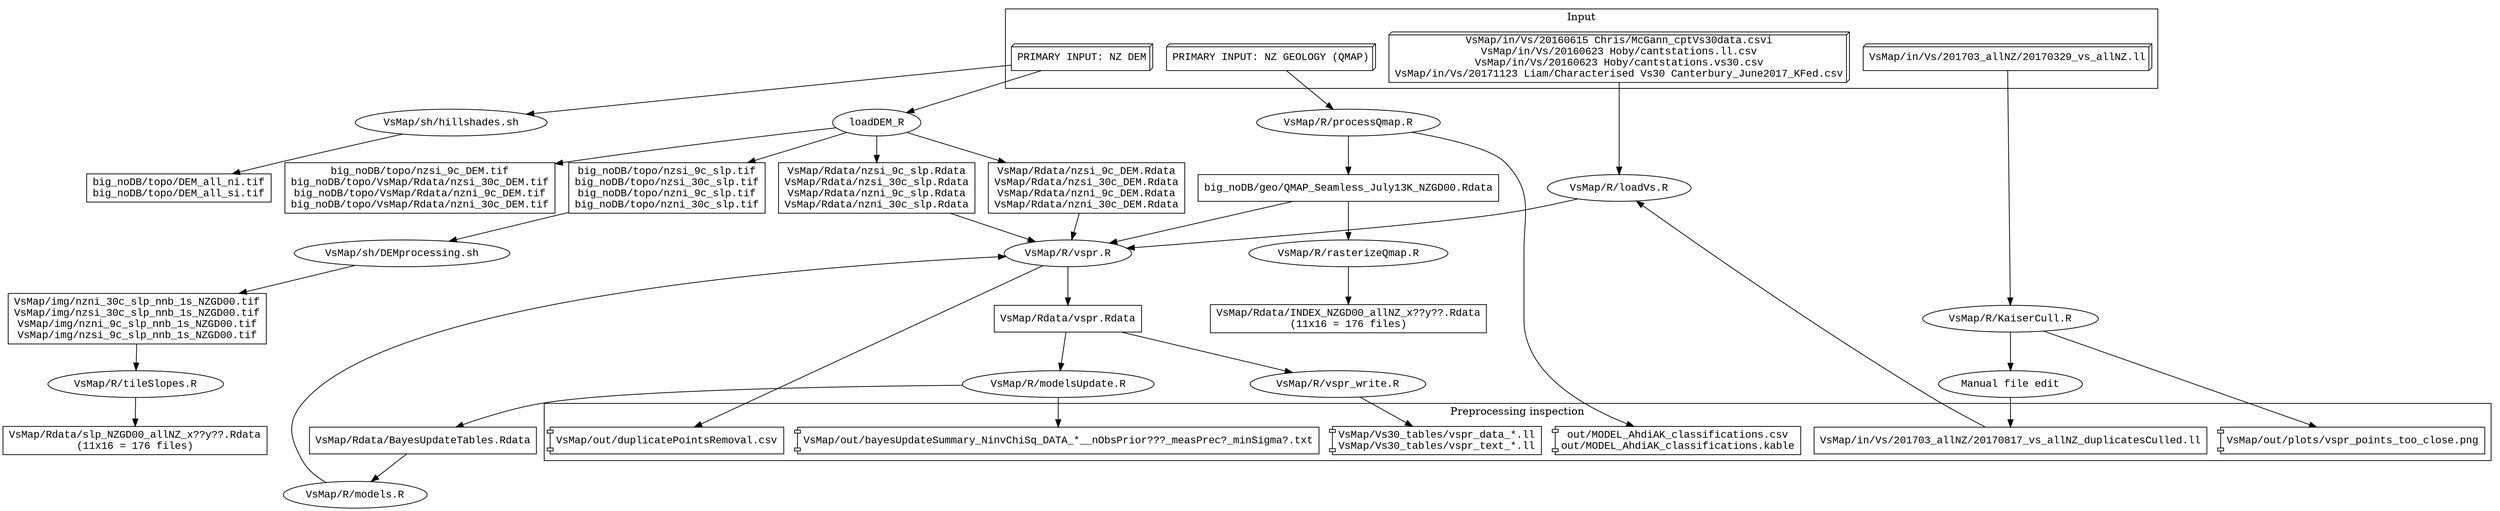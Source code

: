 // Kevin Foster

digraph codeFlowChart {
  node [fontname=CourierNew, shape=ellipse];
  edge [splines=polyline];


  # R scripts....


  # raster-related R scripts
#  subgraph rasterScripts {
#    label = "rasterScripts" ;
#    Iwahashi_Pike_R                                               [ label = "VsMap/R/Iwahashi_Pike.R"                                           ];
#    krige_R                                                       [ label = "VsMap/R/krige.R"                                                   ];
#    loadDEM_R                                                     [ label = "VsMap/R/loadDEM.R"                                                 ];
#    makeRaster_AhdiAK_noQ3_hyb09c_sigma_R                         [ label = "VsMap/R/makeRaster_AhdiAK_noQ3_hyb09c_sigma.R"                     ];
#    makeRaster_AhdiAK_noQ3_sigma_R                                [ label = "VsMap/R/makeRaster_AhdiAK_noQ3_sigma.R"                            ];
#    makeRaster_AhdiAK_sigma_R                                     [ label = "VsMap/R/makeRaster_AhdiAK_sigma.R"                                 ];
#    makeRaster_AhdiGeoCats_R                                      [ label = "VsMap/R/makeRaster_AhdiGeoCats.R"                                  ];
#    makeRaster_AhdiYongWeighted1_KRG_slopeWeighting1_R            [ label = "VsMap/R/makeRaster_AhdiYongWeighted1_KRG_slopeWeighting1.R"        ];
#    makeRaster_AhdiYongWeighted1_MVN_slopeWeighting1_R            [ label = "VsMap/R/makeRaster_AhdiYongWeighted1_MVN_slopeWeighting1.R"        ];
#    makeRaster_AhdiYongWeighted1_R                                [ label = "VsMap/R/makeRaster_AhdiYongWeighted1.R"                            ];
#    makeRaster_AhdiYongWeighted1_sigma_R                          [ label = "VsMap/R/makeRaster_AhdiYongWeighted1_sigma.R"                      ];
#    makeRaster_ice_water_DEM_hillshade_etc_R                      [ label = "VsMap/R/makeRaster_ice_water_DEM_hillshade_etc.R"                  ];
#    makeRaster_YongCA_noQ3_R                                      [ label = "VsMap/R/makeRaster_YongCA_noQ3.R"                                  ];
#    makeRaster_YongCA_noQ3_sigma_R                                [ label = "VsMap/R/makeRaster_YongCA_noQ3_sigma.R"                            ];
#    makeRaster_YongCA_sigma_R                                     [ label = "VsMap/R/makeRaster_YongCA_sigma.R"                                 ];
#    maps2_R                                                       [ label = "VsMap/R/maps2.R"                                                   ];
#    mvn_all_R                                                     [ label = "VsMap/R/mvn_all.R"                                                 ];
#    mvn_params_R                                                  [ label = "VsMap/R/mvn_params.R"                                              ];
    rasterizeQmap_R                                               [ label = "VsMap/R/rasterizeQmap.R"                                           ];
    tileSlopes_R                                                  [ label = "VsMap/R/tileSlopes.R"                                              ];
#    tileTiffs_R                                                   [ label = "VsMap/R/tileTiffs.R"                                               ];
#  }


  # misc R scripts
  KaiserCull_R                                                  [ label = "VsMap/R/KaiserCull.R"                                              ];
  loadVs_R                                                      [ label = "VsMap/R/loadVs.R"                                                  ];
  modelsUpdate_R                                                [ label = "VsMap/R/modelsUpdate.R"                                            ];
  processQmap_R                                                 [ label = "VsMap/R/processQmap.R"                                             ];
  vspr_R                                                        [ label = "VsMap/R/vspr.R"                                                    ];
  vspr_write_R                                                  [ label = "VsMap/R/vspr_write.R"                                              ];
#  classifyThings_R                                              [ label = "VsMap/R/classifyThings.R"                                          ];
  models_R                                                      [ label = "VsMap/R/models.R"                                                  ];


  # Shell scripts
DEMprocessing_sh                                              [ label = "VsMap/sh/DEMprocessing.sh"                                          ];
hillshades_sh                                                 [ label = "VsMap/sh/hillshades.sh"                                             ];


  file_geo_QMAP_Rdata                                           [ shape = "box" , label = "big_noDB/geo/QMAP_Seamless_July13K_NZGD00.Rdata" ] ;
  file_vspr_Rdata                                               [ shape = "box" , label = "VsMap/Rdata/vspr.Rdata" ] ;
  file_bayesUpdatingTables                                      [ shape = "box" , label = "VsMap/Rdata/BayesUpdateTables.Rdata" ] ;
# file_geo_Rdata                                                [ shape = "box" , label = "VsMap/Rdata/geo_*.Rdata" ] ;
# file_variogram_Rdata                                          [ shape = "box" , label = "VsMap/Rdata/variogram_*.Rdata" ] ;
# file_krige_Rdata                                              [ shape = "box" , label = "VsMap/Rdata/KRIGE_NZGD00_allNZ_x??y??.Rdata" ] ;


  # orphans - use this as a placeholder for any output data generated that are no longer needed
  # (for example, the XYZ and NC files generated by some raster shell scripts.
#  orphaned_outputs       [ shape = "invtriangle" ] ;


  MANUAL_EDIT          [ label = "Manual file edit" ] ;


  # Subgroups

  # A few subgroups seem obvious - output maps ; output plots ; output other (tables, CSV, text files etc)

  # output maps
# subgraph outMaps {
# }

#  subgraph model_scripts {
#    MODEL_AhdiAK_R
#    MODEL_AhdiAK_noQ3_hyb09c_R
#    MODEL_YongCA_R
#    subgraph model_scripts_bayes {
#      MODEL_YongCA_noQ3_R
#      MODEL_AhdiAK_noQ3_R
#    }
#  }

  subgraph cluster_inFiles {
    # input files
    label = "Input" ;
    in_topo_orig_NZMG          [ shape = "box3d" , label = "PRIMARY INPUT: NZ DEM"            ] ;
    in_geo_orig_QMAP           [ shape = "box3d" , label = "PRIMARY INPUT: NZ GEOLOGY (QMAP)" ] ;
    in_McGannHobyWotherspoon   [ shape = "box3d" , label = "VsMap/in/Vs/20160615 Chris/McGann_cptVs30data.csvi\nVsMap/in/Vs/20160623 Hoby/cantstations.ll.csv\nVsMap/in/Vs/20160623 Hoby/cantstations.vs30.csv\nVsMap/in/Vs/20171123 Liam/Characterised Vs30 Canterbury_June2017_KFed.csv" ] ;
    in_Kaiser                  [ shape = "box3d" , label = "VsMap/in/Vs/201703_allNZ/20170329_vs_allNZ.ll" ] ;
  }



  # output files
    # more than just intermediate/temporary files - these are either used for publications
    # or for reviewing code behaviour
  subgraph cluster_outFile {
    label = "Preprocessing inspection" ;
    out_AhdiAKclassifications   [ shape = "component", label = "out/MODEL_AhdiAK_classifications.csv\nout/MODEL_AhdiAK_classifications.kable"                   ] ;
    out_bayesUpdatingTables     [ shape = "component", label = "VsMap/out/bayesUpdateSummary_NinvChiSq_DATA_*__nObsPrior???_measPrec?_minSigma?.txt"            ] ;
    out_duplicatePointsRemoval  [ shape = "component", label = "VsMap/out/duplicatePointsRemoval.csv" ] ;
    out_Vs30tables              [ shape = "component", label = "VsMap/Vs30_tables/vspr_data_*.ll\nVsMap/Vs30_tables/vspr_text_*.ll" ] ;
    out_tooClose                [ shape = "component", label = "VsMap/out/plots/vspr_points_too_close.png" ] ;
    file_Kaiser_culled          [ shape = "box" ,      label = "VsMap/in/Vs/201703_allNZ/20170817_vs_allNZ_duplicatesCulled.ll" ] ;
  }

  # output plots
#  subgraph outPlots {
#    out_manyPlots               [ shape = "component", label = "VsMap/out/plots/*.png\n(Many plots)" ] ;
#  }




  # TIFs
#  subgraph modelTIFs {
#    file_YongCA_noQ3_tif                                          [ shape = "box" , label = "big_noDB/models/YongCA_noQ3.tif" ] ;
#    file_Yong2012_Cali_Vs30_tif                                   [ shape = "box" , label = "big_noDB/models/Yong2012_Cali_Vs30.tif" ] ;
#    file_AhdiAK_sig_tif                                           [ shape = "box" , label = "big_noDB/models/sig_NZGD00_allNZ_AhdiAK.tif" ] ;
#    file_AhdiAK_noQ3_sig_tif                                      [ shape = "box" , label = "big_noDB/models/sig_NZGD00_allNZ_AhdiAK_noQ3.tif" ] ;
#    file_AhdiAK_noQ3_hyb09c_sig_tif                               [ shape = "box" , label = "big_noDB/models/sig_NZGD00_allNZ_AhdiAK_noQ3_hyb09c.tif" ] ;
#    file_AhdiYongWeighted1_tif                                    [ shape = "box" , label = "big_noDB/models/AhdiYongWeighted1.tif" ] ;
#    file_AhdiAK_noQ3_hyb09c_tif                                   [ shape = "box" , label = "big_noDB/models/hyb_NZGD00_allNZ_AhdiAK_noQ3_hyb09c.tif" ] ;
#    file_YongCA_sig_tif                                           [ shape = "box" , label = "big_noDB/models/YongCA_sigma.tif" ] ;
#    file_any_fullsize_tif                                         [ shape = "box" , label = "Any full-size (100m resolution) model TIF:\nbig_noDB/models/*.tif" ] ;
#    file_many_resampled_tifs                                      [ shape = "box" , label = "Resampled TIFs for plotting:\nRESAMP_*.tif" ] ;
#    file_KRG                                                      [ shape = "box" , label = "big_noDB/models/KRG_Vs30_NZGD00_allNZ_AhdiYongWeighted1_v5.tif" ] ;
#    file_KRG_sigma                                                [ shape = "box" , label = "big_noDB/models/KRG_stDv_NZGD00_allNZ_AhdiYongWeighted1_v5.tif" ] ;
#    file_MVNcrp0                                                  [ shape = "box" , label = "big_noDB/models/MVN_Vs30_NZGD00_allNZ_AhdiYongWeighted1_noisyT_minDist0.0km_v3_crp0.0.tif" ] ;
#    file_MVNcrp0_sigma                                            [ shape = "box" , label = "big_noDB/models/MVN_stDv_NZGD00_allNZ_AhdiYongWeighted1_noisyT_minDist0.0km_v3_crp0.0.tif" ] ;
#    file_MVNcrp15                                                 [ shape = "box" , label = "big_noDB/models/MVN_Vs30_NZGD00_allNZ_AhdiYongWeighted1_noisyT_minDist0.0km_v3_crp1.5.tif" ] ;
#    file_MVNcrp15_sigma                                           [ shape = "box" , label = "big_noDB/models/MVN_stDv_NZGD00_allNZ_AhdiYongWeighted1_noisyT_minDist0.0km_v3_crp1.5.tif" ] ;
#    file_KRG_slopeWeighted                                        [ shape = "box" , label = " ~/big_noDB/models/AhdiYongWeighted1_KRG_slopeWeighting1_Vs30_v5.tif" ] ;
#    file_KRG_slopeWeighted_sigma                                  [ shape = "box" , label = " ~/big_noDB/models/AhdiYongWeighted1_KRG_slopeWeighting1_sigma_v5.tif" ] ;
#    file_MVN_slopeWeighted                                        [ shape = "box" , label = " ~/big_noDB/models/AhdiYongWeighted1_MVN_slopeWeighting1_Vs30.tif" ] ;
#    file_MVN_slopeWeighted_sigma                                  [ shape = "box" , label = " ~/big_noDB/models/AhdiYongWeighted1_MVN_slopeWeighting1_sigma.tif" ] ;
#  }
  subgraph otherLargeTIFs {
    file_DEM_Rdata                                                [ shape = "box" , label = "VsMap/Rdata/nzsi_9c_DEM.Rdata\nVsMap/Rdata/nzsi_30c_DEM.Rdata\nVsMap/Rdata/nzni_9c_DEM.Rdata\nVsMap/Rdata/nzni_30c_DEM.Rdata" ] ;
    file_slp_Rdata                                                [ shape = "box" , label = "VsMap/Rdata/nzsi_9c_slp.Rdata\nVsMap/Rdata/nzsi_30c_slp.Rdata\nVsMap/Rdata/nzni_9c_slp.Rdata\nVsMap/Rdata/nzni_30c_slp.Rdata" ] ;
    file_DEM_Tiff                                                 [ shape = "box" , label = "big_noDB/topo/nzsi_9c_DEM.tif\nbig_noDB/topo/VsMap/Rdata/nzsi_30c_DEM.tif\nbig_noDB/topo/VsMap/Rdata/nzni_9c_DEM.tif\nbig_noDB/topo/VsMap/Rdata/nzni_30c_DEM.tif"         ] ;
    file_slp_Tiff                                                 [ shape = "box" , label = "big_noDB/topo/nzsi_9c_slp.tif\nbig_noDB/topo/nzsi_30c_slp.tif\nbig_noDB/topo/nzni_9c_slp.tif\nbig_noDB/topo/nzni_30c_slp.tif"         ] ;
    file_slp_Tiff_NZGD00                                          [ shape = "box" , label = "VsMap/img/nzni_30c_slp_nnb_1s_NZGD00.tif\nVsMap/img/nzsi_30c_slp_nnb_1s_NZGD00.tif\nVsMap/img/nzni_9c_slp_nnb_1s_NZGD00.tif\nVsMap/img/nzsi_9c_slp_nnb_1s_NZGD00.tif" ] ;
    file_DEM_fullRes                                              [ shape = "box" , label = "big_noDB/topo/DEM_all_ni.tif\nbig_noDB/topo/DEM_all_si.tif"  ] ;
#    file_terrainCats                                              [ shape = "box" , label = "big_noDB/topo/terrainCats/IwahashiPike_NZ_100m_16.tif" ] ;
#    file_water_ice                                                [ shape = "box" , label = "big_noDB/models/isOcean_NZGD00.tif\nbig_noDB/models/isWater_NZGD00.tif\nbig_noDB/models/isIce_NZGD00.tif\nbig_noDB/models/hillshadeA_NZGD00.tif" ] ;
#    file_DEM_fullRes_NZGD00                                       [ shape = "box" , label = "big_noDB/topo/DEM_all_ni_NZGD00.tif\nbig_noDB/topo/DEM_all_si_NZGD00.tif"  ] ;
#    file_DEM_fullRes_NZGD00_one                                   [ shape = "box" , label = "big_noDB/topo/DEM_all_NZGD00.tif"  ] ;
#    file_DEM_100m                                                 [ shape = "box" , label = "big_noDB/models/DEM_all_NZGD00_resampled.tif" ] ;
#    file_AhdiGeoCats_tif                                          [ shape = "box" , label = "big_noDB/models/AhdiGeoCats.tif" ] ;
#    file_geo_INDEX                                                [ shape = "box" , label = "big_noDB/models/INDEX_NZGD00_allNZ.tif" ] ;
#    file_w0                                                       [ shape = "box" , label = "big_noDB/models/slopeWeighting1_w0.tif" ] ;
  }

#  subgraph tiles {
#    label = "Tiled images (temporary)" ;
    file_slp_NZGD00_Rdata_tiles                                   [ shape = "box" , label = "VsMap/Rdata/slp_NZGD00_allNZ_x??y??.Rdata\n(11x16 = 176 files)" ] ;
#    file_krige_tifs                                               [ shape = "box" , label = "VsMap/tmp/krige_NZGD00_allNZ_x??y??_*.tif\nVsMap/tmp/resid_NZGD00_allNZ_x??y??_*.tif\nVsMap/tmp/stDev_NZGD00_allNZ_x??y??_*.tif" ] ;
    file_geo_INDEX_tiles                                          [ shape = "box" , label = "VsMap/Rdata/INDEX_NZGD00_allNZ_x??y??.Rdata\n(11x16 = 176 files)" ] ;
#    file_tmp_mvn_crp00_tif                                        [ shape = "box" , label = "VsMap/tmp/MVkrg_NZGD00_allNZ_x??y??_*crp0.0.tif\nVsMap/tmp/MVres_NZGD00_allNZ_x??y??_*crp0.0.tif\nVsMap/tmp/MVsdv_NZGD00_allNZ_x??y??_*crp0.0.tif" ] ;
#    file_tmp_mvn_crp15_tif                                        [ shape = "box" , label = "VsMap/tmp/MVkrg_NZGD00_allNZ_x??y??_*crp1.5.tif\nVsMap/tmp/MVres_NZGD00_allNZ_x??y??_*crp1.5.tif\nVsMap/tmp/MVsdv_NZGD00_allNZ_x??y??_*crp1.5.tif" ] ;
#  }



#  subgraph mappingScripts {
#    MAP_allCats_R                                                 [ label = "VsMap/R/MAP_allCats.R"                                             ];
#    MAP_allElev_R                                                 [ label = "VsMap/R/MAP_allElev.R"                                             ];
#    MAP_allRats_R                                                 [ label = "VsMap/R/MAP_allRats.R"                                             ];
#    MAP_allResids_R                                               [ label = "VsMap/R/MAP_allResids.R"                                           ];
#    MAP_allSigma_R                                                [ label = "VsMap/R/MAP_allSigma.R"                                            ];
#    MAP_allSlope_R                                                [ label = "VsMap/R/MAP_allSlope.R"                                            ];
#    MAP_allVs30_R                                                 [ label = "VsMap/R/MAP_allVs30.R"                                             ];
#    MAP_hillshadeOnly_R                                           [ label = "VsMap/R/MAP_hillshadeOnly.R"                                       ];
#    MAPresampler_R                                                [ label = "VsMap/R/MAPresampler.R"                                            ];
#  }
#
#  subgraph plottingScripts {
#    analysisKF_R                                                  [ label = "VsMap/R/analysisKF.R"                                              ];
#    fitVariogram_AhdiYongWeighted1_better_R                       [ label = "VsMap/R/fitVariogram_AhdiYongWeighted1_better.R"                   ];
#    plots1_R                                                      [ label = "VsMap/R/plots1.R"                                                  ];
#    slopePlotDetail_R                                             [ label = "VsMap/R/slopePlotDetail.R"                                         ];
#  }



  in_topo_orig_NZMG    -> loadDEM_R -> { file_DEM_Rdata
                                         file_DEM_Tiff
                                         file_slp_Rdata
                                         file_slp_Tiff   } ;

  file_slp_Tiff        -> DEMprocessing_sh  -> {
                                                 file_slp_Tiff_NZGD00
                                                                       } ;


  file_slp_Tiff_NZGD00 -> tileSlopes_R -> file_slp_NZGD00_Rdata_tiles ;


  in_topo_orig_NZMG    -> hillshades_sh -> { 
                                             file_DEM_fullRes
                                                              } ;


  in_geo_orig_QMAP     -> processQmap_R -> {file_geo_QMAP_Rdata
                                            out_AhdiAKclassifications  } ;


  file_geo_QMAP_Rdata  -> rasterizeQmap_R  -> file_geo_INDEX_tiles ;


  file_vspr_Rdata      -> modelsUpdate_R -> { out_bayesUpdatingTables
                                              file_bayesUpdatingTables } ;

  file_bayesUpdatingTables -> models_R ;
  
  {file_geo_QMAP_Rdata
   file_slp_Rdata
   file_DEM_Rdata
   loadVs_R
   models_R            } -> vspr_R   ->  {out_duplicatePointsRemoval
                                          file_vspr_Rdata            } ;


  file_vspr_Rdata -> vspr_write_R -> out_Vs30tables ;


  in_Kaiser -> KaiserCull_R -> MANUAL_EDIT -> file_Kaiser_culled ;
               KaiserCull_R -> out_tooClose ;


  {file_Kaiser_culled
   in_McGannHobyWotherspoon   }  -> loadVs_R ;

#  {file_vspr_Rdata
#   file_geo_QMAP_Rdata } -> analysisKF_R   -> out_manyPlots ;
#  
#  
#  file_vspr_Rdata      -> plots1_R -> out_manyPlots ;
#  
#  
#  file_vspr_Rdata      -> slopePlotDetail_R -> out_manyPlots ;
#  
#  
#  file_geo_INDEX -> maps2_R -> { file_geo_Rdata
#                                 orphaned_outputs
#                                 file_hyb_Rdata
#                                 file_hyb_tif
#                                } ;
#  
#  
#  file_vspr_Rdata -> fitVariogram_AhdiYongWeighted1_better_R -> { file_variogram_Rdata
#                                                                  out_manyPlots } ;
#  
#  
#  file_DEM_100m -> Iwahashi_Pike_R -> {
#                                       file_terrainCats
#                                       file_Yong2012_Cali_Vs30_tif
#                                       orphaned_outputs } ;
#  
#  
#  file_terrainCats -> makeRaster_YongCA_noQ3_R  -> file_YongCA_noQ3_tif ;
#  
#  
#  file_terrainCats      -> makeRaster_YongCA_sigma_R          -> file_YongCA_sig_tif ;
#  file_terrainCats      -> makeRaster_YongCA_noQ3_sigma_R     -> file_YongCA_noQ3_sig_tif ;
#  file_YongCA_noQ3_tif  -> makeRaster_YongCA_noQ3_sigma_R  ;
#  
#  
#  {file_geo_INDEX
#  file_geo_QMAP_Rdata
#  file_DEM_fullRes     }                 ->    makeRaster_ice_water_DEM_hillshade_etc_R ->  {file_water_ice
#                                                                                             file_DEM_100m
#                                                                                             file_DEM_fullRes_NZGD00
#                                                                                             file_DEM_fullRes_NZGD00_one } ;
#  
#  
#  
#  
#  {file_geo_QMAP_Rdata
#   file_geo_INDEX          }             ->    makeRaster_AhdiGeoCats_R          -> file_AhdiGeoCats_tif ;
#  
#  
#  file_AhdiGeoCats_tif                  ->    makeRaster_AhdiAK_sigma_R                        -> file_AhdiAK_sig_tif ;
#  file_AhdiGeoCats_tif                  ->    makeRaster_AhdiAK_noQ3_sigma_R                   -> file_AhdiAK_noQ3_sig_tif ;
#  file_AhdiGeoCats_tif                  ->    makeRaster_AhdiAK_noQ3_hyb09c_sigma_R            -> file_AhdiAK_noQ3_hyb09c_sig_tif ;
#  
#  
#  file_YongCA_noQ3_tif                  ->    makeRaster_AhdiYongWeighted1_R                   -> file_AhdiYongWeighted1_tif ;
#  file_AhdiAK_noQ3_hyb09c_tif           ->    makeRaster_AhdiYongWeighted1_R        ;
#  
#  
#  {file_YongCA_noQ3_sig_tif
#   file_AhdiAK_noQ3_hyb09c_sig_tif
#   file_AhdiYongWeighted1_tif
#   file_YongCA_noQ3_tif
#   file_AhdiAK_noQ3_hyb09c_tif        }   ->    makeRaster_AhdiYongWeighted1_sigma_R       -> file_AhdiYongWeighted1_sig_tif ;
#  
#  file_any_fullsize_tif                 ->    MAPresampler_R         ->   file_many_resampled_tifs -> { # mappingScripts
#                                                                                                      MAP_allCats_R
#                                                                                                      MAP_allElev_R
#                                                                                                      MAP_allRats_R
#                                                                                                      MAP_allResids_R
#                                                                                                      MAP_allSigma_R
#                                                                                                      MAP_allSlope_R
#                                                                                                      MAP_allVs30_R
#                                                                                                      MAP_hillshadeOnly_R
#                                                                                                      MAPresampler_R        } ;
#  
#  
#  {file_variogram_Rdata
#   _tiles
#   file_geo_INDEX
#   file_AhdiYongWeighted1_tif
#                                     }  -> krige_R -> { file_krige_Rdata
#                                                        file_krige_tifs
#                                                        orphaned_outputs } ;
#  
#  
#  {mvn_params_R
#   file_variogram_Rdata
#   file_vspr_Rdata
#   file_AhdiYongWeighted1_tif
#   file_AhdiYongWeighted1_sig_tif
#                                     }  -> mvn_all_R ->  {
#                                                          file_tmp_mvn_crp00_tif
#                                                          file_tmp_mvn_crp15_tif
#                                                         } ;
#  
#  {
#   file_AhdiYongWeighted1_tif
#   file_AhdiYongWeighted1_sig_tif
#   file_KRG
#   file_w0
#                                     } -> makeRaster_AhdiYongWeighted1_KRG_slopeWeighting1_R -> {
#                                                                                                 file_KRG_slopeWeighted
#                                                                                                 file_KRG_slopeWeighted_sigma
#                                                                                                 file_w0
#                                                                                                 }
#  
#  {
#   file_AhdiYongWeighted1_tif
#   file_AhdiYongWeighted1_sig_tif
#   file_MVNcrp0
#   file_MVNcrp0_sigma
#   file_w0
#                                     } -> makeRaster_AhdiYongWeighted1_MVN_slopeWeighting1_R -> {
#                                                                                                 file_MVN_slopeWeighted
#                                                                                                 file_MVN_slopeWeighted_sigma
#                                                                                                 file_w0
#                                                                                                 }
#  
#  
#  
#  {
#   file_slp_NZGD00_Rdata_tiles
#   file_krige_tifs
#   file_geo_INDEX_tiles
#   file_tmp_mvn_crp00_tif
#   file_tmp_mvn_crp15_tif
#                                       } -> tileTiffs_R -> {
#                                                             file_slp_Tiff_NZGD00
#                                                             file_KRG
#                                                             file_KRG_sigma
#                                                             file_geo_INDEX
#                                                                                                   }


}



